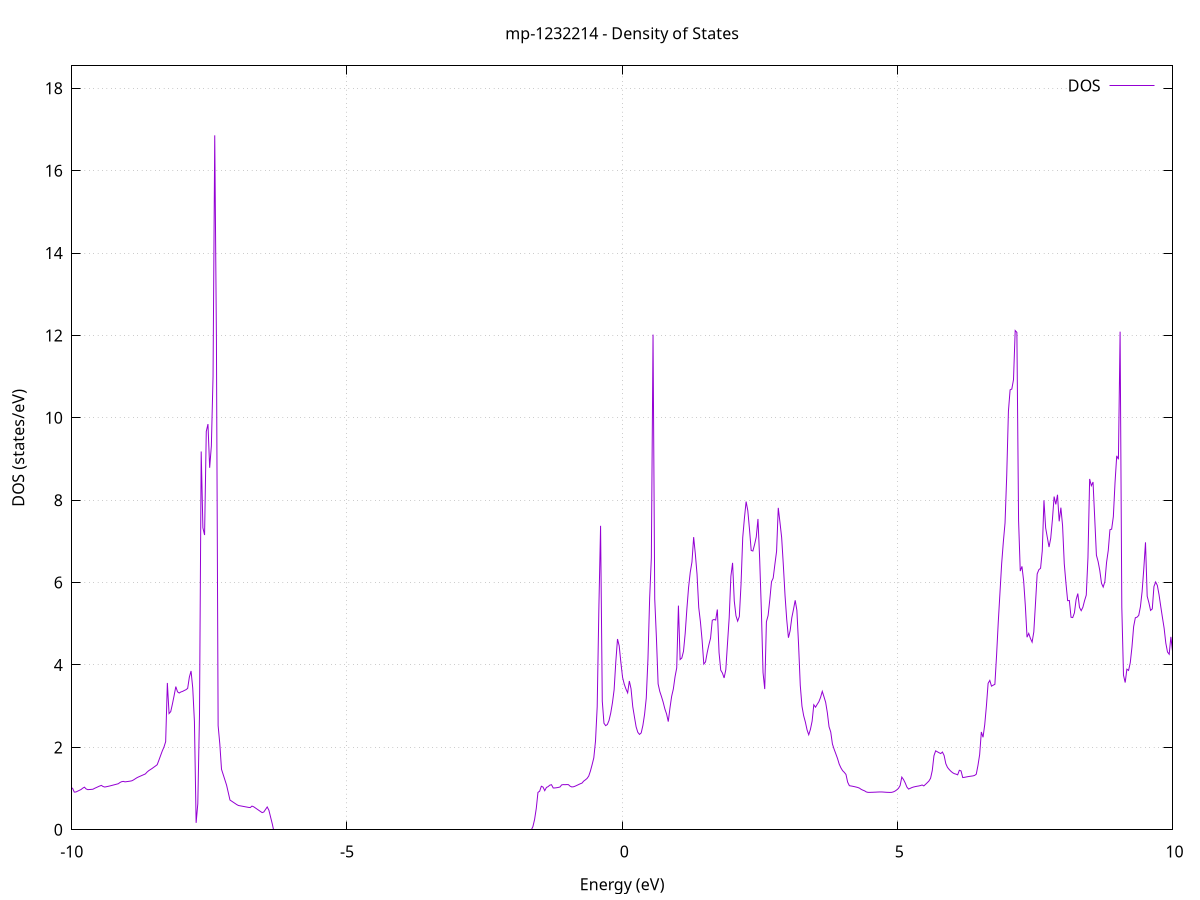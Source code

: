 set title 'mp-1232214 - Density of States'
set xlabel 'Energy (eV)'
set ylabel 'DOS (states/eV)'
set grid
set xrange [-10:10]
set yrange [0:18.544]
set xzeroaxis lt -1
set terminal png size 800,600
set output 'mp-1232214_dos_gnuplot.png'
plot '-' using 1:2 with lines title 'DOS'
-41.042300 0.000000
-41.011600 0.000000
-40.980800 0.000000
-40.950100 0.000000
-40.919300 0.000000
-40.888600 0.000000
-40.857800 0.000000
-40.827100 0.000000
-40.796300 0.000000
-40.765600 0.000000
-40.734800 0.000000
-40.704100 0.000000
-40.673300 0.000000
-40.642600 0.000000
-40.611800 0.000000
-40.581100 0.000000
-40.550300 0.000000
-40.519600 0.000000
-40.488800 0.000000
-40.458100 0.000000
-40.427400 0.000000
-40.396600 0.000000
-40.365900 0.000000
-40.335100 0.000000
-40.304400 0.000000
-40.273600 0.000000
-40.242900 0.000000
-40.212100 0.000000
-40.181400 0.000000
-40.150600 0.000000
-40.119900 0.000000
-40.089100 0.000000
-40.058400 0.000000
-40.027600 0.000000
-39.996900 0.000000
-39.966100 0.000000
-39.935400 0.000000
-39.904600 0.000000
-39.873900 0.000000
-39.843100 0.000000
-39.812400 0.000000
-39.781600 0.000000
-39.750900 0.000000
-39.720100 0.000000
-39.689400 0.000000
-39.658600 0.000000
-39.627900 0.000000
-39.597100 0.000000
-39.566400 0.000000
-39.535600 0.000000
-39.504900 0.000000
-39.474100 0.000000
-39.443400 0.000000
-39.412600 0.000000
-39.381900 0.000000
-39.351100 0.000000
-39.320400 0.000000
-39.289600 0.000000
-39.258900 0.000000
-39.228100 0.000000
-39.197400 0.000000
-39.166600 0.000000
-39.135900 0.000000
-39.105100 0.000000
-39.074400 0.000000
-39.043600 0.000000
-39.012900 0.000000
-38.982100 0.000000
-38.951400 0.000000
-38.920600 0.000000
-38.889900 0.000000
-38.859100 0.000000
-38.828400 0.000000
-38.797600 0.000000
-38.766900 0.000000
-38.736100 0.000000
-38.705400 0.000000
-38.674600 0.000000
-38.643900 0.000000
-38.613100 0.000000
-38.582400 0.000000
-38.551600 0.000000
-38.520900 0.000000
-38.490200 0.000000
-38.459400 0.000000
-38.428700 0.000000
-38.397900 0.000000
-38.367200 0.000000
-38.336400 0.000000
-38.305700 0.000000
-38.274900 0.000000
-38.244200 388.799600
-38.213400 0.000000
-38.182700 0.000000
-38.151900 0.000000
-38.121200 0.000000
-38.090400 0.000000
-38.059700 0.000000
-38.028900 0.000000
-37.998200 0.000000
-37.967400 0.000000
-37.936700 0.000000
-37.905900 0.000000
-37.875200 0.000000
-37.844400 0.000000
-37.813700 0.000000
-37.782900 0.000000
-37.752200 0.000000
-37.721400 0.000000
-37.690700 0.000000
-37.659900 0.000000
-37.629200 0.000000
-37.598400 0.000000
-37.567700 0.000000
-37.536900 0.000000
-37.506200 0.000000
-37.475400 0.000000
-37.444700 0.000000
-37.413900 0.000000
-37.383200 0.000000
-37.352400 0.000000
-37.321700 0.000000
-37.290900 0.000000
-37.260200 0.000000
-37.229400 0.000000
-37.198700 0.000000
-37.167900 0.000000
-37.137200 0.000000
-37.106400 0.000000
-37.075700 0.000000
-37.044900 0.000000
-37.014200 0.000000
-36.983400 0.000000
-36.952700 0.000000
-36.921900 0.000000
-36.891200 0.000000
-36.860400 0.000000
-36.829700 0.000000
-36.798900 0.000000
-36.768200 0.000000
-36.737400 0.000000
-36.706700 0.000000
-36.675900 0.000000
-36.645200 0.000000
-36.614400 0.000000
-36.583700 0.000000
-36.553000 0.000000
-36.522200 0.000000
-36.491500 0.000000
-36.460700 0.000000
-36.430000 0.000000
-36.399200 0.000000
-36.368500 0.000000
-36.337700 0.000000
-36.307000 0.000000
-36.276200 0.000000
-36.245500 0.000000
-36.214700 0.000000
-36.184000 0.000000
-36.153200 0.000000
-36.122500 0.000000
-36.091700 0.000000
-36.061000 0.000000
-36.030200 0.000000
-35.999500 0.000000
-35.968700 0.000000
-35.938000 0.000000
-35.907200 0.000000
-35.876500 0.000000
-35.845700 0.000000
-35.815000 0.000000
-35.784200 0.000000
-35.753500 0.000000
-35.722700 0.000000
-35.692000 0.000000
-35.661200 0.000000
-35.630500 0.000000
-35.599700 0.000000
-35.569000 0.000000
-35.538200 0.000000
-35.507500 0.000000
-35.476700 0.000000
-35.446000 0.000000
-35.415200 0.000000
-35.384500 0.000000
-35.353700 0.000000
-35.323000 0.000000
-35.292200 0.000000
-35.261500 0.000000
-35.230700 0.000000
-35.200000 0.000000
-35.169200 0.000000
-35.138500 0.000000
-35.107700 0.000000
-35.077000 0.000000
-35.046200 0.000000
-35.015500 0.000000
-34.984700 0.000000
-34.954000 0.000000
-34.923200 0.000000
-34.892500 0.000000
-34.861700 0.000000
-34.831000 0.000000
-34.800200 0.000000
-34.769500 0.000000
-34.738700 0.000000
-34.708000 0.000000
-34.677200 0.000000
-34.646500 0.000000
-34.615800 0.000000
-34.585000 0.000000
-34.554300 0.000000
-34.523500 0.000000
-34.492800 0.000000
-34.462000 0.000000
-34.431300 0.000000
-34.400500 0.000000
-34.369800 0.000000
-34.339000 0.000000
-34.308300 0.000000
-34.277500 0.000000
-34.246800 0.000000
-34.216000 0.000000
-34.185300 0.000000
-34.154500 0.000000
-34.123800 0.000000
-34.093000 0.000000
-34.062300 0.000000
-34.031500 0.000000
-34.000800 0.000000
-33.970000 0.000000
-33.939300 0.000000
-33.908500 0.000000
-33.877800 0.000000
-33.847000 0.000000
-33.816300 0.000000
-33.785500 0.000000
-33.754800 0.000000
-33.724000 0.000000
-33.693300 0.000000
-33.662500 0.000000
-33.631800 0.000000
-33.601000 0.000000
-33.570300 0.000000
-33.539500 0.000000
-33.508800 0.000000
-33.478000 0.000000
-33.447300 0.000000
-33.416500 0.000000
-33.385800 0.000000
-33.355000 0.000000
-33.324300 0.000000
-33.293500 0.000000
-33.262800 0.000000
-33.232000 0.000000
-33.201300 0.000000
-33.170500 0.000000
-33.139800 0.000000
-33.109000 0.000000
-33.078300 0.000000
-33.047500 0.000000
-33.016800 0.000000
-32.986000 0.000000
-32.955300 0.000000
-32.924500 0.000000
-32.893800 0.000000
-32.863000 0.000000
-32.832300 0.000000
-32.801500 0.000000
-32.770800 0.000000
-32.740000 0.000000
-32.709300 0.000000
-32.678500 0.000000
-32.647800 0.000000
-32.617100 0.000000
-32.586300 0.000000
-32.555600 0.000000
-32.524800 0.000000
-32.494100 0.000000
-32.463300 0.000000
-32.432600 0.000000
-32.401800 0.000000
-32.371100 0.000000
-32.340300 0.000000
-32.309600 0.000000
-32.278800 0.000000
-32.248100 0.000000
-32.217300 0.000000
-32.186600 0.000000
-32.155800 0.000000
-32.125100 0.000000
-32.094300 0.000000
-32.063600 0.000000
-32.032800 0.000000
-32.002100 0.000000
-31.971300 0.000000
-31.940600 0.000000
-31.909800 0.000000
-31.879100 0.000000
-31.848300 0.000000
-31.817600 0.000000
-31.786800 0.000000
-31.756100 0.000000
-31.725300 0.000000
-31.694600 0.000000
-31.663800 0.000000
-31.633100 0.000000
-31.602300 0.000000
-31.571600 0.000000
-31.540800 0.000000
-31.510100 0.000000
-31.479300 0.000000
-31.448600 0.000000
-31.417800 0.000000
-31.387100 0.000000
-31.356300 0.000000
-31.325600 0.000000
-31.294800 0.000000
-31.264100 0.000000
-31.233300 0.000000
-31.202600 0.000000
-31.171800 0.000000
-31.141100 0.000000
-31.110300 0.000000
-31.079600 0.000000
-31.048800 0.000000
-31.018100 0.000000
-30.987300 0.000000
-30.956600 0.000000
-30.925800 0.000000
-30.895100 0.000000
-30.864300 0.000000
-30.833600 0.000000
-30.802800 0.000000
-30.772100 0.000000
-30.741300 0.000000
-30.710600 0.000000
-30.679900 0.000000
-30.649100 0.000000
-30.618400 0.000000
-30.587600 0.000000
-30.556900 0.000000
-30.526100 0.000000
-30.495400 0.000000
-30.464600 0.000000
-30.433900 0.000000
-30.403100 0.000000
-30.372400 0.000000
-30.341600 0.000000
-30.310900 0.000000
-30.280100 0.000000
-30.249400 0.000000
-30.218600 0.000000
-30.187900 0.000000
-30.157100 0.000000
-30.126400 0.000000
-30.095600 0.000000
-30.064900 0.000000
-30.034100 0.000000
-30.003400 0.000000
-29.972600 0.000000
-29.941900 0.000000
-29.911100 0.000000
-29.880400 0.000000
-29.849600 0.000000
-29.818900 0.000000
-29.788100 0.000000
-29.757400 0.000000
-29.726600 0.000000
-29.695900 0.000000
-29.665100 0.000000
-29.634400 0.000000
-29.603600 0.000000
-29.572900 0.000000
-29.542100 0.000000
-29.511400 0.000000
-29.480600 0.000000
-29.449900 0.000000
-29.419100 0.000000
-29.388400 0.000000
-29.357600 0.000000
-29.326900 0.000000
-29.296100 0.000000
-29.265400 0.000000
-29.234600 0.000000
-29.203900 0.000000
-29.173100 0.000000
-29.142400 0.000000
-29.111600 0.000000
-29.080900 0.000000
-29.050100 0.000000
-29.019400 0.000000
-28.988600 0.000000
-28.957900 0.000000
-28.927100 0.000000
-28.896400 0.000000
-28.865600 0.000000
-28.834900 0.000000
-28.804100 0.000000
-28.773400 0.000000
-28.742700 0.000000
-28.711900 0.000000
-28.681200 0.000000
-28.650400 0.000000
-28.619700 0.000000
-28.588900 0.000000
-28.558200 0.000000
-28.527400 0.000000
-28.496700 0.000000
-28.465900 0.000000
-28.435200 0.000000
-28.404400 0.000000
-28.373700 0.000000
-28.342900 0.000000
-28.312200 0.000000
-28.281400 0.000000
-28.250700 0.000000
-28.219900 0.000000
-28.189200 0.000000
-28.158400 0.000000
-28.127700 0.000000
-28.096900 0.000000
-28.066200 0.000000
-28.035400 0.000000
-28.004700 0.000000
-27.973900 0.000000
-27.943200 0.000000
-27.912400 0.000000
-27.881700 0.000000
-27.850900 0.000000
-27.820200 0.000000
-27.789400 0.000000
-27.758700 0.000000
-27.727900 0.000000
-27.697200 0.000000
-27.666400 0.000000
-27.635700 0.000000
-27.604900 0.000000
-27.574200 0.000000
-27.543400 0.000000
-27.512700 0.000000
-27.481900 0.000000
-27.451200 0.000000
-27.420400 0.000000
-27.389700 0.000000
-27.358900 0.000000
-27.328200 0.000000
-27.297400 0.000000
-27.266700 0.000000
-27.235900 0.000000
-27.205200 0.000000
-27.174400 0.000000
-27.143700 0.000000
-27.112900 0.000000
-27.082200 0.000000
-27.051400 0.000000
-27.020700 0.000000
-26.989900 0.000000
-26.959200 0.000000
-26.928400 0.000000
-26.897700 0.000000
-26.866900 0.000000
-26.836200 0.000000
-26.805500 0.000000
-26.774700 0.000000
-26.744000 0.000000
-26.713200 0.000000
-26.682500 0.000000
-26.651700 0.000000
-26.621000 0.000000
-26.590200 0.000000
-26.559500 0.000000
-26.528700 0.000000
-26.498000 0.000000
-26.467200 0.000000
-26.436500 0.000000
-26.405700 0.000000
-26.375000 0.000000
-26.344200 0.000000
-26.313500 0.000000
-26.282700 0.000000
-26.252000 0.000000
-26.221200 0.000000
-26.190500 0.000000
-26.159700 0.000000
-26.129000 0.000000
-26.098200 0.000000
-26.067500 0.000000
-26.036700 0.000000
-26.006000 0.000000
-25.975200 0.000000
-25.944500 0.000000
-25.913700 0.000000
-25.883000 0.000000
-25.852200 0.000000
-25.821500 0.000000
-25.790700 0.000000
-25.760000 0.000000
-25.729200 0.000000
-25.698500 0.000000
-25.667700 0.000000
-25.637000 0.000000
-25.606200 0.000000
-25.575500 0.000000
-25.544700 0.000000
-25.514000 0.000000
-25.483200 0.000000
-25.452500 0.000000
-25.421700 0.000000
-25.391000 0.000000
-25.360200 0.000000
-25.329500 0.000000
-25.298700 0.000000
-25.268000 0.000000
-25.237200 0.000000
-25.206500 0.000000
-25.175700 0.000000
-25.145000 0.000000
-25.114200 0.000000
-25.083500 0.000000
-25.052700 0.000000
-25.022000 0.000000
-24.991200 0.000000
-24.960500 0.000000
-24.929700 0.000000
-24.899000 0.000000
-24.868300 0.000000
-24.837500 0.000000
-24.806800 0.000000
-24.776000 0.000000
-24.745300 0.000000
-24.714500 0.000000
-24.683800 0.000000
-24.653000 0.000000
-24.622300 0.000000
-24.591500 0.000000
-24.560800 0.000000
-24.530000 0.000000
-24.499300 0.000000
-24.468500 0.000000
-24.437800 0.000000
-24.407000 0.000000
-24.376300 0.000000
-24.345500 0.000000
-24.314800 0.000000
-24.284000 0.000000
-24.253300 0.000000
-24.222500 0.000000
-24.191800 0.000000
-24.161000 0.000000
-24.130300 0.000000
-24.099500 0.000000
-24.068800 0.000000
-24.038000 0.000000
-24.007300 0.000000
-23.976500 0.000000
-23.945800 0.000000
-23.915000 0.000000
-23.884300 0.000000
-23.853500 0.000000
-23.822800 0.000000
-23.792000 0.000000
-23.761300 0.000000
-23.730500 0.000000
-23.699800 0.000000
-23.669000 0.000000
-23.638300 0.000000
-23.607500 0.000000
-23.576800 0.000000
-23.546000 0.000000
-23.515300 0.000000
-23.484500 0.000000
-23.453800 0.000000
-23.423000 0.000000
-23.392300 0.000000
-23.361500 0.000000
-23.330800 0.000000
-23.300000 0.000000
-23.269300 0.000000
-23.238500 0.000000
-23.207800 0.000000
-23.177000 0.000000
-23.146300 0.000000
-23.115500 0.000000
-23.084800 0.000000
-23.054000 0.000000
-23.023300 0.000000
-22.992500 0.000000
-22.961800 0.000000
-22.931100 0.000000
-22.900300 0.000000
-22.869600 0.000000
-22.838800 0.000000
-22.808100 0.000000
-22.777300 0.000000
-22.746600 0.000000
-22.715800 0.000000
-22.685100 0.000000
-22.654300 0.000000
-22.623600 0.000000
-22.592800 0.000000
-22.562100 0.000000
-22.531300 0.000000
-22.500600 0.000000
-22.469800 0.000000
-22.439100 0.000000
-22.408300 0.000000
-22.377600 0.000000
-22.346800 0.000000
-22.316100 0.000000
-22.285300 0.000000
-22.254600 0.000000
-22.223800 0.000000
-22.193100 0.000000
-22.162300 0.000000
-22.131600 0.000000
-22.100800 0.000000
-22.070100 0.000000
-22.039300 0.000000
-22.008600 0.000000
-21.977800 0.000000
-21.947100 0.000000
-21.916300 0.000000
-21.885600 0.000000
-21.854800 0.000000
-21.824100 0.000000
-21.793300 0.000000
-21.762600 0.000000
-21.731800 0.000000
-21.701100 0.000000
-21.670300 0.000000
-21.639600 0.000000
-21.608800 0.000000
-21.578100 0.000000
-21.547300 0.000000
-21.516600 0.000000
-21.485800 0.000000
-21.455100 0.000000
-21.424300 0.000000
-21.393600 0.000000
-21.362800 0.000000
-21.332100 0.000000
-21.301300 0.000000
-21.270600 0.000000
-21.239800 0.000000
-21.209100 0.000000
-21.178300 0.000000
-21.147600 0.000000
-21.116800 0.000000
-21.086100 0.000000
-21.055300 0.000000
-21.024600 0.000000
-20.993900 0.000000
-20.963100 0.000000
-20.932400 0.000000
-20.901600 0.000000
-20.870900 0.000000
-20.840100 0.000000
-20.809400 0.000000
-20.778600 0.000000
-20.747900 0.000000
-20.717100 0.000000
-20.686400 0.000000
-20.655600 0.000000
-20.624900 0.000000
-20.594100 0.000000
-20.563400 0.000000
-20.532600 0.000000
-20.501900 0.000000
-20.471100 0.000000
-20.440400 0.000000
-20.409600 0.000000
-20.378900 0.000000
-20.348100 0.000000
-20.317400 0.000000
-20.286600 0.000000
-20.255900 0.000000
-20.225100 0.000000
-20.194400 0.000000
-20.163600 0.000000
-20.132900 0.000000
-20.102100 0.000000
-20.071400 0.000000
-20.040600 0.000000
-20.009900 0.000000
-19.979100 0.000000
-19.948400 0.000000
-19.917600 0.000000
-19.886900 0.000000
-19.856100 0.000000
-19.825400 0.000000
-19.794600 0.000000
-19.763900 0.000000
-19.733100 0.000000
-19.702400 0.000000
-19.671600 0.000000
-19.640900 0.000000
-19.610100 0.000000
-19.579400 0.000000
-19.548600 0.000000
-19.517900 0.000000
-19.487100 0.000000
-19.456400 0.000000
-19.425600 0.000000
-19.394900 0.000000
-19.364100 0.000000
-19.333400 0.000000
-19.302600 0.000000
-19.271900 0.000000
-19.241100 0.000000
-19.210400 0.000000
-19.179600 0.000000
-19.148900 0.000000
-19.118100 0.000000
-19.087400 0.000000
-19.056700 0.000000
-19.025900 0.000000
-18.995200 0.000000
-18.964400 0.000000
-18.933700 0.000000
-18.902900 0.000000
-18.872200 0.000000
-18.841400 0.000000
-18.810700 0.000000
-18.779900 0.000000
-18.749200 0.000000
-18.718400 0.000000
-18.687700 0.000000
-18.656900 0.000000
-18.626200 0.000000
-18.595400 0.000000
-18.564700 0.000000
-18.533900 0.000000
-18.503200 0.000000
-18.472400 0.000000
-18.441700 0.000000
-18.410900 0.000000
-18.380200 53.466700
-18.349400 86.395100
-18.318700 99.741300
-18.287900 92.679800
-18.257200 13.296100
-18.226400 0.000000
-18.195700 0.000000
-18.164900 0.000000
-18.134200 0.000000
-18.103400 0.000000
-18.072700 0.000000
-18.041900 0.000000
-18.011200 0.000000
-17.980400 0.000000
-17.949700 0.000000
-17.918900 0.000000
-17.888200 0.000000
-17.857400 0.000000
-17.826700 0.000000
-17.795900 0.000000
-17.765200 0.000000
-17.734400 0.000000
-17.703700 0.000000
-17.672900 0.000000
-17.642200 0.000000
-17.611400 0.000000
-17.580700 0.000000
-17.549900 0.000000
-17.519200 0.000000
-17.488400 0.000000
-17.457700 0.000000
-17.426900 0.000000
-17.396200 0.000000
-17.365400 0.000000
-17.334700 0.000000
-17.303900 0.000000
-17.273200 0.000000
-17.242400 0.000000
-17.211700 0.000000
-17.180900 0.000000
-17.150200 0.000000
-17.119500 0.000000
-17.088700 0.000000
-17.058000 0.000000
-17.027200 0.000000
-16.996500 0.000000
-16.965700 0.000000
-16.935000 0.000000
-16.904200 0.000000
-16.873500 0.000000
-16.842700 0.000000
-16.812000 0.000000
-16.781200 0.000000
-16.750500 0.000000
-16.719700 0.000000
-16.689000 0.000000
-16.658200 0.000000
-16.627500 0.000000
-16.596700 0.000000
-16.566000 0.000000
-16.535200 0.000000
-16.504500 0.000000
-16.473700 0.000000
-16.443000 0.000000
-16.412200 0.000000
-16.381500 0.000000
-16.350700 0.000000
-16.320000 0.000000
-16.289200 0.000000
-16.258500 0.000000
-16.227700 0.000000
-16.197000 0.000000
-16.166200 0.000000
-16.135500 0.000000
-16.104700 0.000000
-16.074000 0.000000
-16.043200 0.000000
-16.012500 0.000000
-15.981700 0.000000
-15.951000 0.000000
-15.920200 0.000000
-15.889500 0.000000
-15.858700 0.000000
-15.828000 0.000000
-15.797200 0.000000
-15.766500 0.000000
-15.735700 0.000000
-15.705000 0.000000
-15.674200 0.000000
-15.643500 0.000000
-15.612700 0.000000
-15.582000 0.000000
-15.551200 0.000000
-15.520500 0.000000
-15.489700 0.000000
-15.459000 0.000000
-15.428200 0.000000
-15.397500 0.000000
-15.366700 0.000000
-15.336000 0.000000
-15.305200 0.000000
-15.274500 0.000000
-15.243700 0.000000
-15.213000 0.000000
-15.182200 0.000000
-15.151500 0.000000
-15.120800 0.000000
-15.090000 0.000000
-15.059300 0.000000
-15.028500 0.000000
-14.997800 0.000000
-14.967000 0.000000
-14.936300 0.000000
-14.905500 0.000000
-14.874800 0.000000
-14.844000 0.000000
-14.813300 0.000000
-14.782500 0.000000
-14.751800 0.000000
-14.721000 0.000000
-14.690300 0.000000
-14.659500 0.000000
-14.628800 0.000000
-14.598000 0.000000
-14.567300 0.000000
-14.536500 0.000000
-14.505800 0.000000
-14.475000 0.000000
-14.444300 0.000000
-14.413500 0.000000
-14.382800 0.000000
-14.352000 0.000000
-14.321300 0.000000
-14.290500 0.000000
-14.259800 0.000000
-14.229000 0.000000
-14.198300 0.000000
-14.167500 0.000000
-14.136800 0.000000
-14.106000 0.000000
-14.075300 0.000000
-14.044500 0.000000
-14.013800 0.000000
-13.983000 0.000000
-13.952300 0.000000
-13.921500 0.000000
-13.890800 0.000000
-13.860000 0.000000
-13.829300 0.000000
-13.798500 0.000000
-13.767800 0.000000
-13.737000 0.000000
-13.706300 0.000000
-13.675500 0.000000
-13.644800 0.000000
-13.614000 0.000000
-13.583300 0.000000
-13.552500 0.000000
-13.521800 0.000000
-13.491000 0.000000
-13.460300 0.000000
-13.429500 0.000000
-13.398800 0.000000
-13.368000 0.000000
-13.337300 0.000000
-13.306500 0.000000
-13.275800 0.000000
-13.245000 0.000000
-13.214300 0.000000
-13.183600 0.000000
-13.152800 0.000000
-13.122100 0.000000
-13.091300 0.000000
-13.060600 0.000000
-13.029800 0.000000
-12.999100 0.000000
-12.968300 0.000000
-12.937600 0.000000
-12.906800 0.000000
-12.876100 0.000000
-12.845300 0.000000
-12.814600 0.000000
-12.783800 0.000000
-12.753100 0.000000
-12.722300 0.000000
-12.691600 0.000000
-12.660800 0.000000
-12.630100 0.000000
-12.599300 0.000000
-12.568600 0.000000
-12.537800 0.000000
-12.507100 0.000000
-12.476300 0.000000
-12.445600 0.000000
-12.414800 0.000000
-12.384100 0.000000
-12.353300 0.000000
-12.322600 0.000000
-12.291800 0.000000
-12.261100 0.000000
-12.230300 0.000000
-12.199600 0.000000
-12.168800 0.000000
-12.138100 0.000000
-12.107300 0.000000
-12.076600 0.000000
-12.045800 0.000000
-12.015100 0.000000
-11.984300 0.000000
-11.953600 0.000000
-11.922800 0.000000
-11.892100 0.000000
-11.861300 0.000000
-11.830600 0.000000
-11.799800 0.000000
-11.769100 0.000000
-11.738300 0.000000
-11.707600 0.000000
-11.676800 0.000000
-11.646100 0.000000
-11.615300 0.000000
-11.584600 0.000000
-11.553800 0.000000
-11.523100 0.000000
-11.492300 0.000000
-11.461600 0.000000
-11.430800 0.000000
-11.400100 0.000000
-11.369300 0.000000
-11.338600 0.000000
-11.307800 0.000000
-11.277100 0.000000
-11.246400 0.000000
-11.215600 0.000000
-11.184900 0.000000
-11.154100 0.000000
-11.123400 0.000000
-11.092600 0.000000
-11.061900 0.000000
-11.031100 0.000000
-11.000400 0.000000
-10.969600 0.000000
-10.938900 0.000000
-10.908100 0.000000
-10.877400 0.000000
-10.846600 0.000000
-10.815900 0.000000
-10.785100 0.000000
-10.754400 0.000000
-10.723600 0.000000
-10.692900 0.000000
-10.662100 0.000000
-10.631400 0.000000
-10.600600 0.000000
-10.569900 0.000000
-10.539100 0.000000
-10.508400 0.000000
-10.477600 0.000000
-10.446900 0.000000
-10.416100 0.000000
-10.385400 0.000000
-10.354600 0.000000
-10.323900 0.000000
-10.293100 0.000000
-10.262400 0.000000
-10.231600 0.000000
-10.200900 0.029000
-10.170100 0.477100
-10.139400 1.015100
-10.108600 0.912000
-10.077900 0.844700
-10.047100 0.935000
-10.016400 1.024200
-9.985600 1.006300
-9.954900 0.914300
-9.924100 0.918000
-9.893400 0.937600
-9.862600 0.957300
-9.831900 0.977400
-9.801100 1.010300
-9.770400 1.034200
-9.739600 0.991100
-9.708900 0.974100
-9.678100 0.977200
-9.647400 0.980200
-9.616600 0.984000
-9.585900 1.005800
-9.555100 1.024600
-9.524400 1.043300
-9.493600 1.062100
-9.462900 1.077500
-9.432100 1.050400
-9.401400 1.037600
-9.370600 1.045600
-9.339900 1.054500
-9.309200 1.063700
-9.278400 1.074400
-9.247700 1.085200
-9.216900 1.096000
-9.186200 1.106800
-9.155400 1.117600
-9.124700 1.147600
-9.093900 1.167500
-9.063200 1.174500
-9.032400 1.163300
-9.001700 1.168900
-8.970900 1.174400
-8.940200 1.180800
-8.909400 1.188900
-8.878700 1.210100
-8.847900 1.236600
-8.817200 1.263000
-8.786400 1.283300
-8.755700 1.301300
-8.724900 1.319400
-8.694200 1.337400
-8.663400 1.355500
-8.632700 1.400100
-8.601900 1.435300
-8.571200 1.461700
-8.540400 1.488800
-8.509700 1.518500
-8.478900 1.548300
-8.448200 1.579600
-8.417400 1.688600
-8.386700 1.801200
-8.355900 1.913100
-8.325200 2.008100
-8.294400 2.139200
-8.263700 3.564500
-8.232900 2.821700
-8.202200 2.868800
-8.171400 3.054200
-8.140700 3.256700
-8.109900 3.475600
-8.079200 3.349100
-8.048400 3.319900
-8.017700 3.345600
-7.986900 3.359100
-7.956200 3.381000
-7.925400 3.400100
-7.894700 3.432700
-7.863900 3.705400
-7.833200 3.855200
-7.802400 3.442600
-7.771700 2.624300
-7.740900 0.167800
-7.710200 0.635500
-7.679400 2.807300
-7.648700 9.183700
-7.617900 7.331800
-7.587200 7.155200
-7.556400 9.669800
-7.525700 9.848700
-7.494900 8.787900
-7.464200 9.316000
-7.433400 11.005000
-7.402700 16.858500
-7.372000 11.890100
-7.341200 2.529000
-7.310500 2.084000
-7.279700 1.469100
-7.249000 1.340500
-7.218200 1.211800
-7.187500 1.083100
-7.156700 0.904300
-7.126000 0.722200
-7.095200 0.694600
-7.064500 0.667100
-7.033700 0.639500
-7.003000 0.611900
-6.972200 0.589500
-6.941500 0.581800
-6.910700 0.574100
-6.880000 0.566300
-6.849200 0.558600
-6.818500 0.550900
-6.787700 0.543200
-6.757000 0.539700
-6.726200 0.574800
-6.695500 0.558700
-6.664700 0.530300
-6.634000 0.501900
-6.603200 0.473500
-6.572500 0.445000
-6.541700 0.416600
-6.511000 0.431600
-6.480200 0.492600
-6.449500 0.553700
-6.418700 0.473900
-6.388000 0.308800
-6.357200 0.143700
-6.326500 0.000000
-6.295700 0.000000
-6.265000 0.000000
-6.234200 0.000000
-6.203500 0.000000
-6.172700 0.000000
-6.142000 0.000000
-6.111200 0.000000
-6.080500 0.000000
-6.049700 0.000000
-6.019000 0.000000
-5.988200 0.000000
-5.957500 0.000000
-5.926700 0.000000
-5.896000 0.000000
-5.865200 0.000000
-5.834500 0.000000
-5.803700 0.000000
-5.773000 0.000000
-5.742200 0.000000
-5.711500 0.000000
-5.680700 0.000000
-5.650000 0.000000
-5.619200 0.000000
-5.588500 0.000000
-5.557700 0.000000
-5.527000 0.000000
-5.496200 0.000000
-5.465500 0.000000
-5.434800 0.000000
-5.404000 0.000000
-5.373300 0.000000
-5.342500 0.000000
-5.311800 0.000000
-5.281000 0.000000
-5.250300 0.000000
-5.219500 0.000000
-5.188800 0.000000
-5.158000 0.000000
-5.127300 0.000000
-5.096500 0.000000
-5.065800 0.000000
-5.035000 0.000000
-5.004300 0.000000
-4.973500 0.000000
-4.942800 0.000000
-4.912000 0.000000
-4.881300 0.000000
-4.850500 0.000000
-4.819800 0.000000
-4.789000 0.000000
-4.758300 0.000000
-4.727500 0.000000
-4.696800 0.000000
-4.666000 0.000000
-4.635300 0.000000
-4.604500 0.000000
-4.573800 0.000000
-4.543000 0.000000
-4.512300 0.000000
-4.481500 0.000000
-4.450800 0.000000
-4.420000 0.000000
-4.389300 0.000000
-4.358500 0.000000
-4.327800 0.000000
-4.297000 0.000000
-4.266300 0.000000
-4.235500 0.000000
-4.204800 0.000000
-4.174000 0.000000
-4.143300 0.000000
-4.112500 0.000000
-4.081800 0.000000
-4.051000 0.000000
-4.020300 0.000000
-3.989500 0.000000
-3.958800 0.000000
-3.928000 0.000000
-3.897300 0.000000
-3.866500 0.000000
-3.835800 0.000000
-3.805000 0.000000
-3.774300 0.000000
-3.743500 0.000000
-3.712800 0.000000
-3.682000 0.000000
-3.651300 0.000000
-3.620500 0.000000
-3.589800 0.000000
-3.559000 0.000000
-3.528300 0.000000
-3.497600 0.000000
-3.466800 0.000000
-3.436100 0.000000
-3.405300 0.000000
-3.374600 0.000000
-3.343800 0.000000
-3.313100 0.000000
-3.282300 0.000000
-3.251600 0.000000
-3.220800 0.000000
-3.190100 0.000000
-3.159300 0.000000
-3.128600 0.000000
-3.097800 0.000000
-3.067100 0.000000
-3.036300 0.000000
-3.005600 0.000000
-2.974800 0.000000
-2.944100 0.000000
-2.913300 0.000000
-2.882600 0.000000
-2.851800 0.000000
-2.821100 0.000000
-2.790300 0.000000
-2.759600 0.000000
-2.728800 0.000000
-2.698100 0.000000
-2.667300 0.000000
-2.636600 0.000000
-2.605800 0.000000
-2.575100 0.000000
-2.544300 0.000000
-2.513600 0.000000
-2.482800 0.000000
-2.452100 0.000000
-2.421300 0.000000
-2.390600 0.000000
-2.359800 0.000000
-2.329100 0.000000
-2.298300 0.000000
-2.267600 0.000000
-2.236800 0.000000
-2.206100 0.000000
-2.175300 0.000000
-2.144600 0.000000
-2.113800 0.000000
-2.083100 0.000000
-2.052300 0.000000
-2.021600 0.000000
-1.990800 0.000000
-1.960100 0.000000
-1.929300 0.000000
-1.898600 0.000000
-1.867800 0.000000
-1.837100 0.000000
-1.806300 0.000000
-1.775600 0.000000
-1.744800 0.000000
-1.714100 0.000000
-1.683300 0.000000
-1.652600 0.000000
-1.621800 0.076500
-1.591100 0.248400
-1.560400 0.517600
-1.529600 0.907500
-1.498900 0.936600
-1.468100 1.056700
-1.437400 1.036800
-1.406600 0.949900
-1.375900 1.027200
-1.345100 1.047900
-1.314400 1.083400
-1.283600 1.094400
-1.252900 1.014900
-1.222100 1.015700
-1.191400 1.020700
-1.160600 1.028000
-1.129900 1.038500
-1.099100 1.089400
-1.068400 1.096800
-1.037600 1.094400
-1.006900 1.097600
-0.976100 1.095500
-0.945400 1.058300
-0.914600 1.039700
-0.883900 1.044100
-0.853100 1.059100
-0.822400 1.078000
-0.791600 1.097500
-0.760900 1.117000
-0.730100 1.132400
-0.699400 1.180600
-0.668600 1.211100
-0.637900 1.245400
-0.607100 1.303600
-0.576400 1.426600
-0.545600 1.580100
-0.514900 1.746200
-0.484100 2.151800
-0.453400 2.985600
-0.422600 5.406100
-0.391900 7.379400
-0.361100 3.124400
-0.330400 2.586800
-0.299600 2.527700
-0.268900 2.555300
-0.238100 2.655800
-0.207400 2.833900
-0.176600 3.079300
-0.145900 3.397700
-0.115100 4.078800
-0.084400 4.630800
-0.053600 4.464700
-0.022900 4.058300
0.007900 3.698500
0.038600 3.533300
0.069400 3.416200
0.100100 3.323600
0.130900 3.611700
0.161600 3.422300
0.192400 2.993800
0.223100 2.741500
0.253900 2.498800
0.284600 2.366900
0.315400 2.315200
0.346100 2.351000
0.376800 2.532400
0.407600 2.802500
0.438300 3.196700
0.469100 4.151700
0.499800 5.622600
0.530600 6.600800
0.561300 12.020500
0.592100 5.602900
0.622800 4.654100
0.653600 3.541400
0.684300 3.356700
0.715100 3.232000
0.745800 3.095000
0.776600 2.931700
0.807300 2.811800
0.838100 2.626000
0.868800 2.955100
0.899600 3.239900
0.930300 3.418200
0.961100 3.713800
0.991800 3.930100
1.022600 5.441000
1.053300 4.133000
1.084100 4.169700
1.114800 4.333100
1.145600 4.767000
1.176300 5.361700
1.207100 5.883400
1.237800 6.252900
1.268600 6.500600
1.299300 7.104000
1.330100 6.691500
1.360800 6.202700
1.391600 5.396300
1.422300 5.048000
1.453100 4.597700
1.483800 4.022400
1.514600 4.074500
1.545300 4.300100
1.576100 4.490100
1.606800 4.652600
1.637600 5.086400
1.668300 5.105300
1.699100 5.091400
1.729800 5.347400
1.760600 4.304900
1.791300 3.875200
1.822100 3.805000
1.852800 3.685500
1.883600 3.886200
1.914300 4.522600
1.945100 5.149900
1.975800 6.153200
2.006600 6.479300
2.037300 5.554800
2.068100 5.194800
2.098800 5.064300
2.129600 5.178800
2.160300 5.962700
2.191100 7.095500
2.221800 7.566100
2.252600 7.967500
2.283300 7.746700
2.314000 7.292800
2.344800 6.780000
2.375500 6.767200
2.406300 6.924500
2.437000 7.109100
2.467800 7.544700
2.498500 6.582700
2.529300 5.340600
2.560000 3.815200
2.590800 3.415900
2.621500 5.050500
2.652300 5.202600
2.683000 5.586300
2.713800 6.020800
2.744500 6.110100
2.775300 6.442600
2.806000 6.759100
2.836800 7.814600
2.867500 7.465000
2.898300 7.094300
2.929000 6.421800
2.959800 5.685300
2.990500 5.102200
3.021300 4.661700
3.052000 4.829500
3.082800 5.147500
3.113500 5.352400
3.144300 5.571200
3.175000 5.326600
3.205800 4.493400
3.236500 3.507500
3.267300 3.000700
3.298000 2.770100
3.328800 2.617000
3.359500 2.426900
3.390300 2.306600
3.421000 2.437100
3.451800 2.637000
3.482500 3.034500
3.513300 2.975700
3.544000 3.044000
3.574800 3.109700
3.605500 3.214100
3.636300 3.360000
3.667000 3.231100
3.697800 3.094000
3.728500 2.841000
3.759300 2.500800
3.790000 2.374900
3.820800 2.082500
3.851500 1.955600
3.882300 1.844900
3.913000 1.732000
3.943800 1.595000
3.974500 1.504900
4.005300 1.436100
4.036000 1.394600
4.066800 1.343500
4.097500 1.156000
4.128300 1.070500
4.159000 1.063300
4.189800 1.055600
4.220500 1.046800
4.251300 1.037100
4.282000 1.026400
4.312700 1.010000
4.343500 0.981200
4.374200 0.961500
4.405000 0.945000
4.435700 0.918900
4.466500 0.908400
4.497200 0.908500
4.528000 0.909100
4.558700 0.910800
4.589500 0.912600
4.620200 0.914500
4.651000 0.916500
4.681700 0.918100
4.712500 0.918300
4.743200 0.915800
4.774000 0.912600
4.804700 0.909900
4.835500 0.907800
4.866200 0.906900
4.897000 0.908800
4.927700 0.919600
4.958500 0.939400
4.989200 0.967900
5.020000 1.005300
5.050700 1.073100
5.081500 1.278700
5.112200 1.219900
5.143000 1.137500
5.173700 1.037500
5.204500 0.988100
5.235200 1.006500
5.266000 1.025500
5.296700 1.039000
5.327500 1.048200
5.358200 1.056400
5.389000 1.063500
5.419700 1.072800
5.450500 1.087300
5.481200 1.065000
5.512000 1.101800
5.542700 1.141000
5.573500 1.182400
5.604200 1.250700
5.635000 1.438200
5.665700 1.797000
5.696500 1.916700
5.727200 1.893300
5.758000 1.870400
5.788700 1.850000
5.819500 1.887200
5.850200 1.804100
5.881000 1.604800
5.911700 1.513700
5.942500 1.463200
5.973200 1.421000
6.004000 1.386100
6.034700 1.362600
6.065500 1.350900
6.096200 1.334100
6.127000 1.444100
6.157700 1.428900
6.188500 1.267700
6.219200 1.273000
6.249900 1.281300
6.280700 1.289100
6.311400 1.295800
6.342200 1.301800
6.372900 1.307500
6.403700 1.319300
6.434400 1.349400
6.465200 1.561400
6.495900 1.824400
6.526700 2.374200
6.557400 2.245800
6.588200 2.552200
6.618900 3.007900
6.649700 3.555400
6.680400 3.625700
6.711200 3.486200
6.741900 3.510100
6.772700 3.531300
6.803400 4.234900
6.834200 5.042100
6.864900 5.750400
6.895700 6.457400
6.926400 6.988000
6.957200 7.446900
6.987900 8.606100
7.018700 10.161600
7.049400 10.679700
7.080200 10.698500
7.110900 10.926800
7.141700 12.119300
7.172400 12.074300
7.203200 7.510300
7.233900 6.279900
7.264700 6.394200
7.295400 6.041100
7.326200 5.438200
7.356900 4.674700
7.387700 4.767100
7.418400 4.646200
7.449200 4.555000
7.479900 4.802800
7.510700 5.500200
7.541400 6.211100
7.572200 6.313900
7.602900 6.348400
7.633700 6.770200
7.664400 7.996300
7.695200 7.327600
7.725900 7.094400
7.756700 6.863000
7.787400 7.077500
7.818200 7.531000
7.848900 8.089100
7.879700 7.899400
7.910400 8.132900
7.941200 7.487700
7.971900 7.819700
8.002700 7.381400
8.033400 6.459400
8.064200 5.982700
8.094900 5.562100
8.125700 5.566200
8.156400 5.159300
8.187100 5.151300
8.217900 5.265100
8.248600 5.587400
8.279400 5.734500
8.310100 5.398500
8.340900 5.318600
8.371600 5.401300
8.402400 5.563200
8.433100 5.696800
8.463900 6.604000
8.494600 8.516500
8.525400 8.352800
8.556100 8.442000
8.586900 7.559300
8.617600 6.665300
8.648400 6.511700
8.679100 6.292500
8.709900 5.984100
8.740600 5.891800
8.771400 6.025300
8.802100 6.493200
8.832900 6.783700
8.863600 7.284800
8.894400 7.297500
8.925100 7.602200
8.955900 8.430800
8.986600 9.077300
9.017400 8.993600
9.048100 12.090900
9.078900 5.403300
9.109600 3.753000
9.140400 3.574200
9.171100 3.898300
9.201900 3.868500
9.232600 4.054400
9.263400 4.434900
9.294100 4.933100
9.324900 5.146700
9.355600 5.161200
9.386400 5.204300
9.417100 5.414400
9.447900 5.784000
9.478600 6.340700
9.509400 6.977900
9.540100 5.669600
9.570900 5.512500
9.601600 5.325000
9.632400 5.361300
9.663100 5.906100
9.693900 6.015400
9.724600 5.931200
9.755400 5.706100
9.786100 5.425500
9.816900 5.154000
9.847600 4.896900
9.878400 4.531700
9.909100 4.316000
9.939900 4.260800
9.970600 4.683800
10.001400 4.319400
10.032100 3.742300
10.062900 3.448600
10.093600 3.550200
10.124300 3.785700
10.155100 3.907000
10.185800 3.987500
10.216600 2.802800
10.247300 1.988000
10.278100 1.734500
10.308800 1.666200
10.339600 1.605300
10.370300 1.548800
10.401100 1.491200
10.431800 1.431600
10.462600 1.374500
10.493300 1.330600
10.524100 1.293900
10.554800 1.260900
10.585600 1.233700
10.616300 1.213900
10.647100 1.196600
10.677800 1.180000
10.708600 1.171000
10.739300 1.172000
10.770100 1.176300
10.800800 1.189500
10.831600 1.206000
10.862300 1.231600
10.893100 1.276500
10.923800 1.340800
10.954600 1.425000
10.985300 1.586600
11.016100 1.711300
11.046800 1.813900
11.077600 1.883600
11.108300 1.855500
11.139100 1.828300
11.169800 1.793800
11.200600 1.776700
11.231300 1.853300
11.262100 1.953400
11.292800 1.907000
11.323600 1.947400
11.354300 2.053100
11.385100 2.153000
11.415800 2.239500
11.446600 2.359200
11.477300 2.596400
11.508100 2.746500
11.538800 2.766600
11.569600 2.807700
11.600300 2.868600
11.631100 3.033200
11.661800 3.207900
11.692600 3.201600
11.723300 3.200000
11.754100 3.221700
11.784800 3.198100
11.815600 3.214800
11.846300 3.320900
11.877100 3.539800
11.907800 3.625200
11.938600 3.274500
11.969300 2.915300
12.000100 2.660700
12.030800 2.877800
12.061500 3.026300
12.092300 3.374000
12.123000 3.994600
12.153800 4.185500
12.184500 4.236600
12.215300 4.186400
12.246000 4.272600
12.276800 3.900300
12.307500 3.837800
12.338300 3.797900
12.369000 4.104300
12.399800 3.990800
12.430500 3.999100
12.461300 4.005900
12.492000 4.023800
12.522800 4.186200
12.553500 4.308700
12.584300 4.282500
12.615000 4.035600
12.645800 4.076900
12.676500 3.974500
12.707300 3.784100
12.738000 3.500100
12.768800 3.154400
12.799500 3.235800
12.830300 3.353300
12.861000 3.695700
12.891800 3.823200
12.922500 4.109000
12.953300 3.881700
12.984000 3.796800
13.014800 4.071400
13.045500 4.204100
13.076300 4.267400
13.107000 4.501100
13.137800 4.890600
13.168500 4.947500
13.199300 4.833900
13.230000 4.715800
13.260800 4.365100
13.291500 4.086700
13.322300 3.823000
13.353000 3.640800
13.383800 3.609700
13.414500 3.791200
13.445300 4.385700
13.476000 4.990600
13.506800 5.005500
13.537500 5.144500
13.568300 5.006500
13.599000 5.022000
13.629800 4.991400
13.660500 5.006400
13.691300 5.044600
13.722000 4.913900
13.752800 4.899400
13.783500 4.807200
13.814300 4.590100
13.845000 4.442100
13.875800 4.283600
13.906500 4.046900
13.937300 3.822800
13.968000 3.793900
13.998700 3.759300
14.029500 3.730500
14.060200 3.788400
14.091000 3.789000
14.121700 3.956600
14.152500 4.410100
14.183200 4.878800
14.214000 5.116300
14.244700 5.492700
14.275500 5.562000
14.306200 5.502500
14.337000 5.569500
14.367700 4.835900
14.398500 4.754300
14.429200 4.643400
14.460000 4.410400
14.490700 4.114600
14.521500 4.056800
14.552200 4.289500
14.583000 4.718500
14.613700 4.463000
14.644500 4.600700
14.675200 4.752700
14.706000 4.944400
14.736700 5.340500
14.767500 5.677300
14.798200 6.203800
14.829000 6.470300
14.859700 6.102900
14.890500 5.705400
14.921200 5.431400
14.952000 4.928700
14.982700 4.810900
15.013500 4.768300
15.044200 4.637600
15.075000 4.692400
15.105700 3.985000
15.136500 3.815000
15.167200 3.774800
15.198000 3.804800
15.228700 3.852600
15.259500 3.960500
15.290200 4.538500
15.321000 4.221400
15.351700 4.488900
15.382500 5.180500
15.413200 5.179200
15.444000 5.061700
15.474700 5.179100
15.505500 5.333900
15.536200 5.784800
15.567000 6.040300
15.597700 5.950000
15.628500 5.795500
15.659200 5.703200
15.690000 5.567900
15.720700 5.536200
15.751500 5.235100
15.782200 4.972700
15.813000 4.685200
15.843700 3.995300
15.874500 4.091300
15.905200 3.984300
15.935900 3.828100
15.966700 3.785600
15.997400 3.751900
16.028200 3.922400
16.058900 3.794300
16.089700 4.006400
16.120400 4.034500
16.151200 4.361400
16.181900 3.979100
16.212700 3.935500
16.243400 3.021200
16.274200 2.968200
16.304900 3.130400
16.335700 3.359700
16.366400 3.604600
16.397200 3.793200
16.427900 3.921000
16.458700 3.848400
16.489400 3.770200
16.520200 3.667600
16.550900 3.789900
16.581700 3.855200
16.612400 3.930900
16.643200 3.983300
16.673900 3.939300
16.704700 3.892300
16.735400 3.831900
16.766200 4.337500
16.796900 3.398200
16.827700 3.333200
16.858400 3.216500
16.889200 3.052800
16.919900 2.858300
16.950700 2.650100
16.981400 2.406100
17.012200 2.234400
17.042900 2.059100
17.073700 1.872500
17.104400 1.668900
17.135200 1.441400
17.165900 1.205600
17.196700 0.909600
17.227400 0.661200
17.258200 0.409400
17.288900 0.269900
17.319700 0.180700
17.350400 0.101200
17.381200 0.059300
17.411900 0.044300
17.442700 0.031400
17.473400 0.020900
17.504200 0.012500
17.534900 0.006500
17.565700 0.002700
17.596400 0.001000
17.627200 0.000300
17.657900 0.000000
17.688700 0.000000
17.719400 0.000000
17.750200 0.000000
17.780900 0.000000
17.811700 0.000000
17.842400 0.000000
17.873100 0.000000
17.903900 0.000000
17.934600 0.000000
17.965400 0.000000
17.996100 0.000000
18.026900 0.000000
18.057600 0.000000
18.088400 0.000000
18.119100 0.000000
18.149900 0.000000
18.180600 0.000000
18.211400 0.000000
18.242100 0.000000
18.272900 0.000000
18.303600 0.000000
18.334400 0.000000
18.365100 0.000000
18.395900 0.000000
18.426600 0.000000
18.457400 0.000000
18.488100 0.000000
18.518900 0.000000
18.549600 0.000000
18.580400 0.000000
18.611100 0.000000
18.641900 0.000000
18.672600 0.000000
18.703400 0.000000
18.734100 0.000000
18.764900 0.000000
18.795600 0.000000
18.826400 0.000000
18.857100 0.000000
18.887900 0.000000
18.918600 0.000000
18.949400 0.000000
18.980100 0.000000
19.010900 0.000000
19.041600 0.000000
19.072400 0.000000
19.103100 0.000000
19.133900 0.000000
19.164600 0.000000
19.195400 0.000000
19.226100 0.000000
19.256900 0.000000
19.287600 0.000000
19.318400 0.000000
19.349100 0.000000
19.379900 0.000000
19.410600 0.000000
19.441400 0.000000
19.472100 0.000000
19.502900 0.000000
19.533600 0.000000
19.564400 0.000000
19.595100 0.000000
19.625900 0.000000
19.656600 0.000000
19.687400 0.000000
19.718100 0.000000
19.748900 0.000000
19.779600 0.000000
19.810300 0.000000
19.841100 0.000000
19.871800 0.000000
19.902600 0.000000
19.933300 0.000000
19.964100 0.000000
19.994800 0.000000
20.025600 0.000000
20.056300 0.000000
20.087100 0.000000
20.117800 0.000000
20.148600 0.000000
20.179300 0.000000
20.210100 0.000000
20.240800 0.000000
20.271600 0.000000
20.302300 0.000000
20.333100 0.000000
20.363800 0.000000
20.394600 0.000000
20.425300 0.000000
20.456100 0.000000
e
